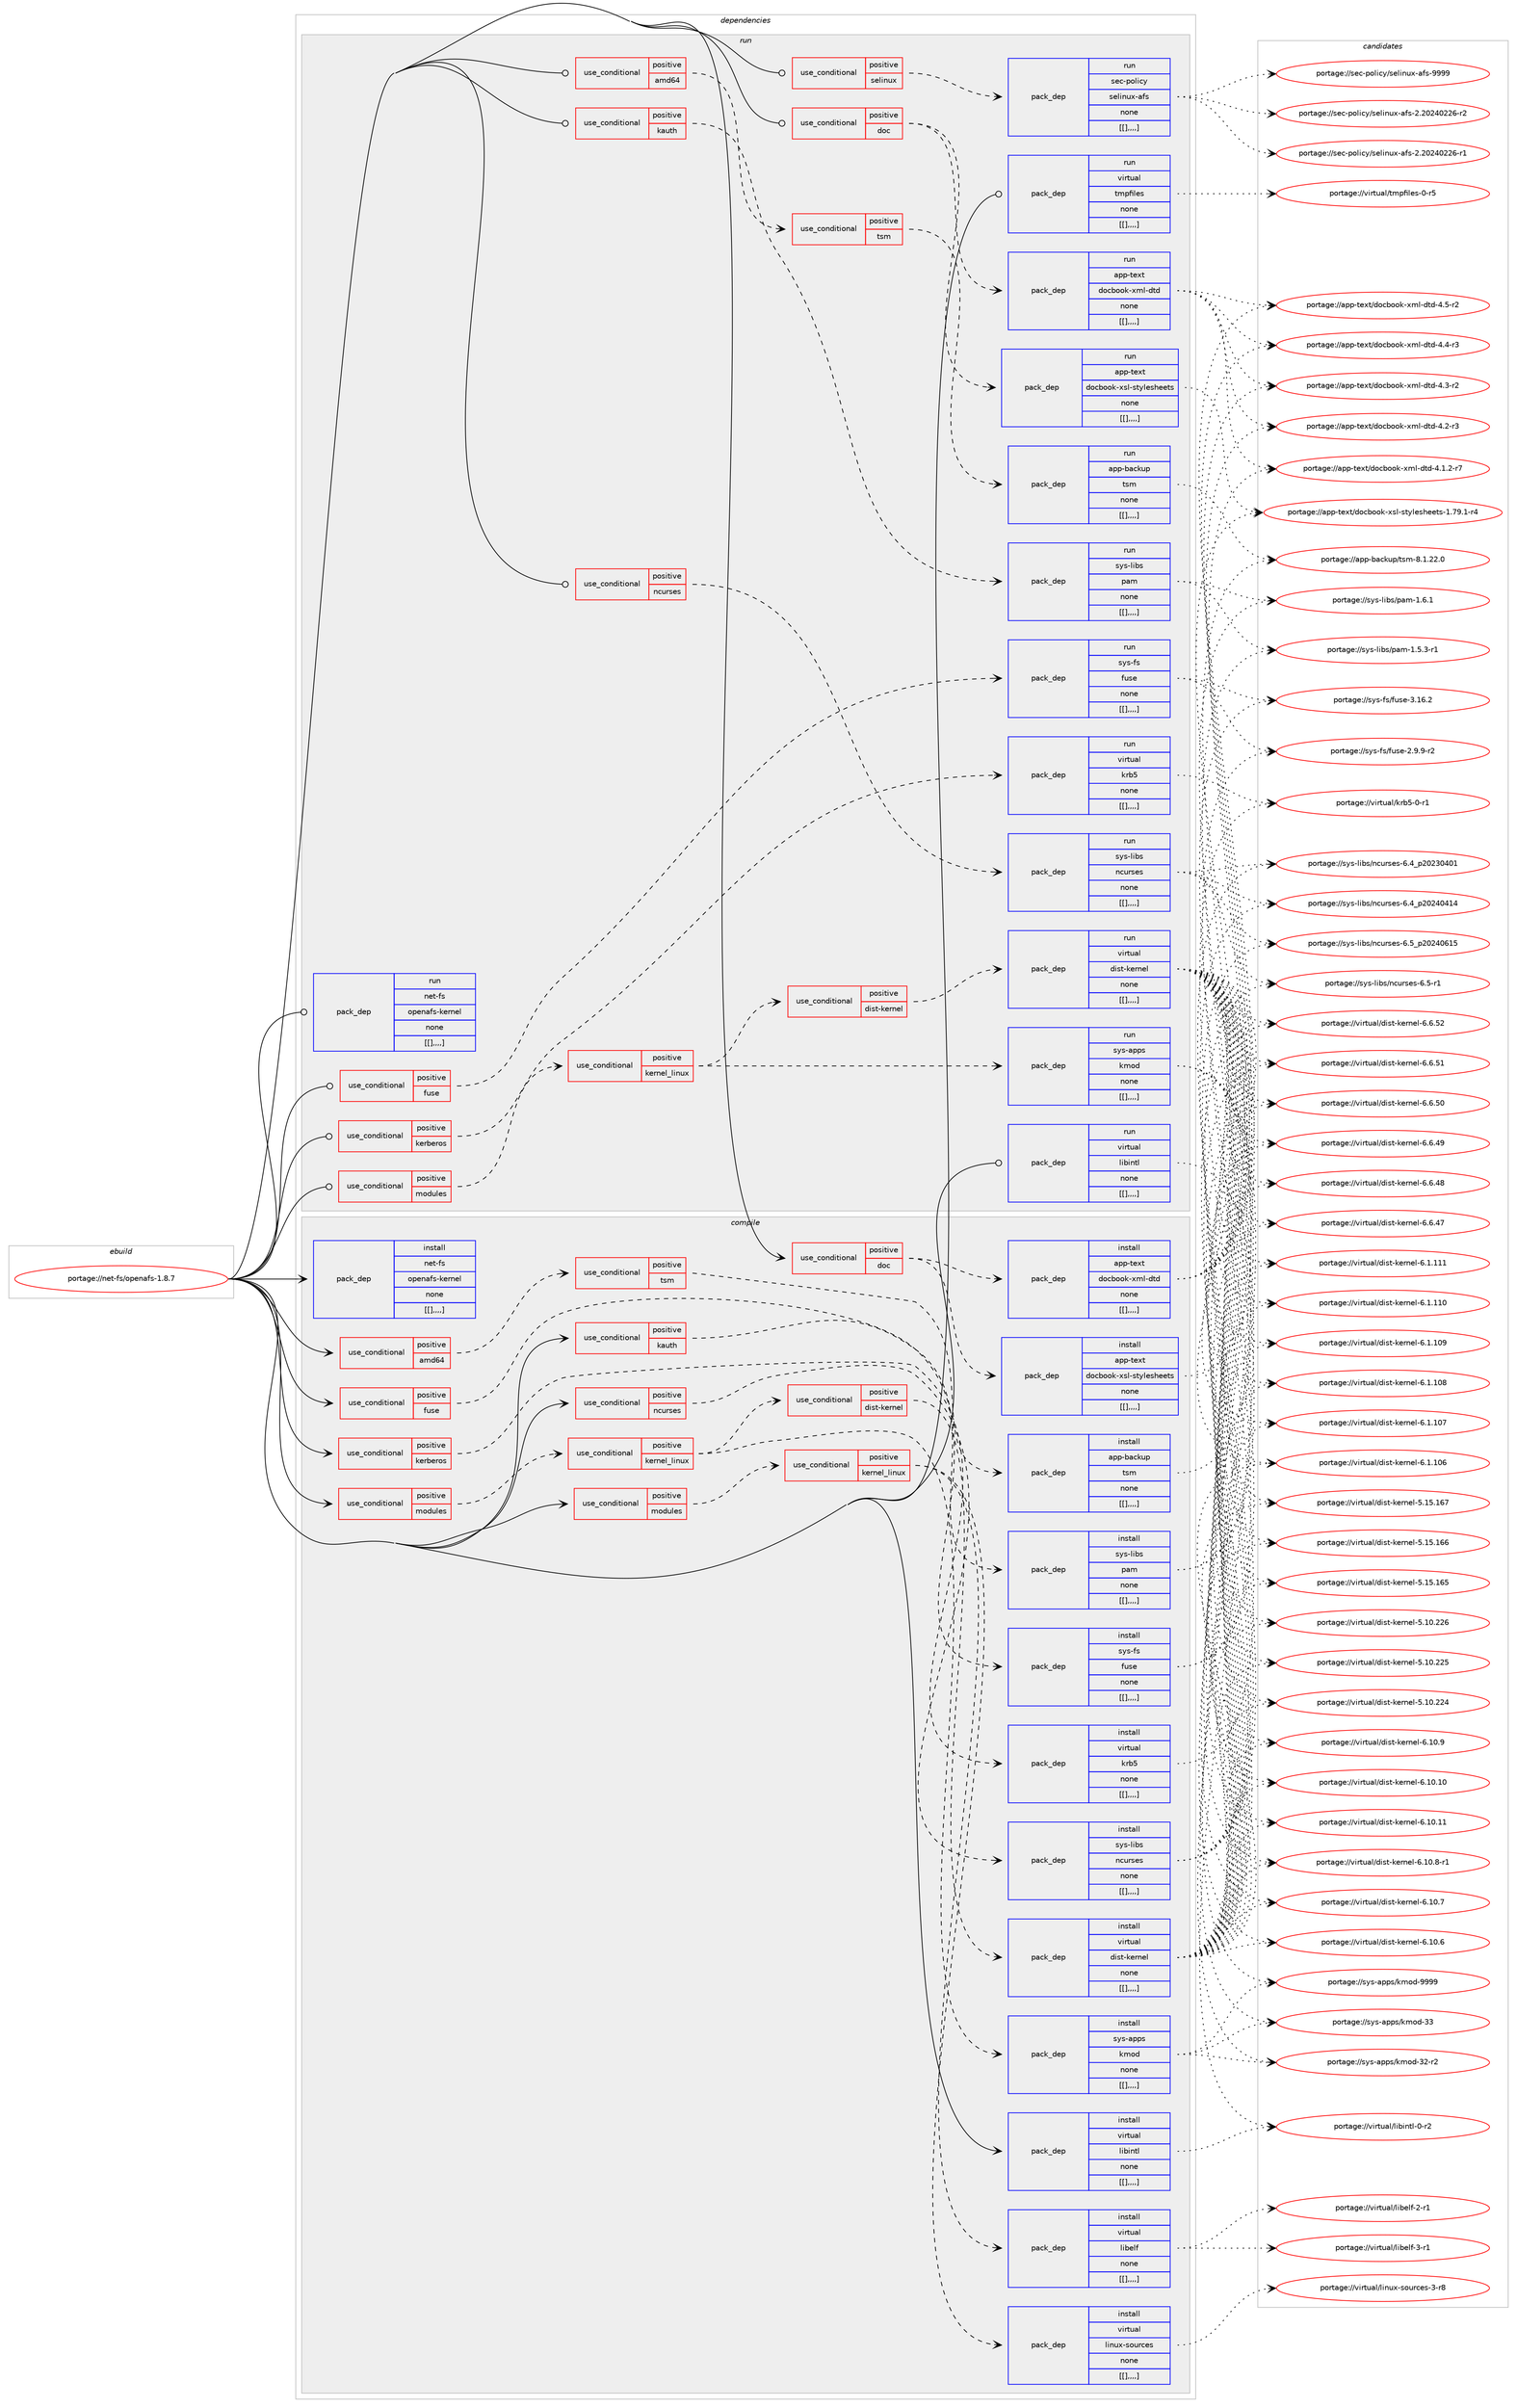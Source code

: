 digraph prolog {

# *************
# Graph options
# *************

newrank=true;
concentrate=true;
compound=true;
graph [rankdir=LR,fontname=Helvetica,fontsize=10,ranksep=1.5];#, ranksep=2.5, nodesep=0.2];
edge  [arrowhead=vee];
node  [fontname=Helvetica,fontsize=10];

# **********
# The ebuild
# **********

subgraph cluster_leftcol {
color=gray;
label=<<i>ebuild</i>>;
id [label="portage://net-fs/openafs-1.8.7", color=red, width=4, href="../net-fs/openafs-1.8.7.svg"];
}

# ****************
# The dependencies
# ****************

subgraph cluster_midcol {
color=gray;
label=<<i>dependencies</i>>;
subgraph cluster_compile {
fillcolor="#eeeeee";
style=filled;
label=<<i>compile</i>>;
subgraph cond94583 {
dependency359504 [label=<<TABLE BORDER="0" CELLBORDER="1" CELLSPACING="0" CELLPADDING="4"><TR><TD ROWSPAN="3" CELLPADDING="10">use_conditional</TD></TR><TR><TD>positive</TD></TR><TR><TD>amd64</TD></TR></TABLE>>, shape=none, color=red];
subgraph cond94584 {
dependency359505 [label=<<TABLE BORDER="0" CELLBORDER="1" CELLSPACING="0" CELLPADDING="4"><TR><TD ROWSPAN="3" CELLPADDING="10">use_conditional</TD></TR><TR><TD>positive</TD></TR><TR><TD>tsm</TD></TR></TABLE>>, shape=none, color=red];
subgraph pack262286 {
dependency359506 [label=<<TABLE BORDER="0" CELLBORDER="1" CELLSPACING="0" CELLPADDING="4" WIDTH="220"><TR><TD ROWSPAN="6" CELLPADDING="30">pack_dep</TD></TR><TR><TD WIDTH="110">install</TD></TR><TR><TD>app-backup</TD></TR><TR><TD>tsm</TD></TR><TR><TD>none</TD></TR><TR><TD>[[],,,,]</TD></TR></TABLE>>, shape=none, color=blue];
}
dependency359505:e -> dependency359506:w [weight=20,style="dashed",arrowhead="vee"];
}
dependency359504:e -> dependency359505:w [weight=20,style="dashed",arrowhead="vee"];
}
id:e -> dependency359504:w [weight=20,style="solid",arrowhead="vee"];
subgraph cond94585 {
dependency359507 [label=<<TABLE BORDER="0" CELLBORDER="1" CELLSPACING="0" CELLPADDING="4"><TR><TD ROWSPAN="3" CELLPADDING="10">use_conditional</TD></TR><TR><TD>positive</TD></TR><TR><TD>doc</TD></TR></TABLE>>, shape=none, color=red];
subgraph pack262287 {
dependency359508 [label=<<TABLE BORDER="0" CELLBORDER="1" CELLSPACING="0" CELLPADDING="4" WIDTH="220"><TR><TD ROWSPAN="6" CELLPADDING="30">pack_dep</TD></TR><TR><TD WIDTH="110">install</TD></TR><TR><TD>app-text</TD></TR><TR><TD>docbook-xsl-stylesheets</TD></TR><TR><TD>none</TD></TR><TR><TD>[[],,,,]</TD></TR></TABLE>>, shape=none, color=blue];
}
dependency359507:e -> dependency359508:w [weight=20,style="dashed",arrowhead="vee"];
subgraph pack262288 {
dependency359509 [label=<<TABLE BORDER="0" CELLBORDER="1" CELLSPACING="0" CELLPADDING="4" WIDTH="220"><TR><TD ROWSPAN="6" CELLPADDING="30">pack_dep</TD></TR><TR><TD WIDTH="110">install</TD></TR><TR><TD>app-text</TD></TR><TR><TD>docbook-xml-dtd</TD></TR><TR><TD>none</TD></TR><TR><TD>[[],,,,]</TD></TR></TABLE>>, shape=none, color=blue];
}
dependency359507:e -> dependency359509:w [weight=20,style="dashed",arrowhead="vee"];
}
id:e -> dependency359507:w [weight=20,style="solid",arrowhead="vee"];
subgraph cond94586 {
dependency359510 [label=<<TABLE BORDER="0" CELLBORDER="1" CELLSPACING="0" CELLPADDING="4"><TR><TD ROWSPAN="3" CELLPADDING="10">use_conditional</TD></TR><TR><TD>positive</TD></TR><TR><TD>fuse</TD></TR></TABLE>>, shape=none, color=red];
subgraph pack262289 {
dependency359511 [label=<<TABLE BORDER="0" CELLBORDER="1" CELLSPACING="0" CELLPADDING="4" WIDTH="220"><TR><TD ROWSPAN="6" CELLPADDING="30">pack_dep</TD></TR><TR><TD WIDTH="110">install</TD></TR><TR><TD>sys-fs</TD></TR><TR><TD>fuse</TD></TR><TR><TD>none</TD></TR><TR><TD>[[],,,,]</TD></TR></TABLE>>, shape=none, color=blue];
}
dependency359510:e -> dependency359511:w [weight=20,style="dashed",arrowhead="vee"];
}
id:e -> dependency359510:w [weight=20,style="solid",arrowhead="vee"];
subgraph cond94587 {
dependency359512 [label=<<TABLE BORDER="0" CELLBORDER="1" CELLSPACING="0" CELLPADDING="4"><TR><TD ROWSPAN="3" CELLPADDING="10">use_conditional</TD></TR><TR><TD>positive</TD></TR><TR><TD>kauth</TD></TR></TABLE>>, shape=none, color=red];
subgraph pack262290 {
dependency359513 [label=<<TABLE BORDER="0" CELLBORDER="1" CELLSPACING="0" CELLPADDING="4" WIDTH="220"><TR><TD ROWSPAN="6" CELLPADDING="30">pack_dep</TD></TR><TR><TD WIDTH="110">install</TD></TR><TR><TD>sys-libs</TD></TR><TR><TD>pam</TD></TR><TR><TD>none</TD></TR><TR><TD>[[],,,,]</TD></TR></TABLE>>, shape=none, color=blue];
}
dependency359512:e -> dependency359513:w [weight=20,style="dashed",arrowhead="vee"];
}
id:e -> dependency359512:w [weight=20,style="solid",arrowhead="vee"];
subgraph cond94588 {
dependency359514 [label=<<TABLE BORDER="0" CELLBORDER="1" CELLSPACING="0" CELLPADDING="4"><TR><TD ROWSPAN="3" CELLPADDING="10">use_conditional</TD></TR><TR><TD>positive</TD></TR><TR><TD>kerberos</TD></TR></TABLE>>, shape=none, color=red];
subgraph pack262291 {
dependency359515 [label=<<TABLE BORDER="0" CELLBORDER="1" CELLSPACING="0" CELLPADDING="4" WIDTH="220"><TR><TD ROWSPAN="6" CELLPADDING="30">pack_dep</TD></TR><TR><TD WIDTH="110">install</TD></TR><TR><TD>virtual</TD></TR><TR><TD>krb5</TD></TR><TR><TD>none</TD></TR><TR><TD>[[],,,,]</TD></TR></TABLE>>, shape=none, color=blue];
}
dependency359514:e -> dependency359515:w [weight=20,style="dashed",arrowhead="vee"];
}
id:e -> dependency359514:w [weight=20,style="solid",arrowhead="vee"];
subgraph cond94589 {
dependency359516 [label=<<TABLE BORDER="0" CELLBORDER="1" CELLSPACING="0" CELLPADDING="4"><TR><TD ROWSPAN="3" CELLPADDING="10">use_conditional</TD></TR><TR><TD>positive</TD></TR><TR><TD>modules</TD></TR></TABLE>>, shape=none, color=red];
subgraph cond94590 {
dependency359517 [label=<<TABLE BORDER="0" CELLBORDER="1" CELLSPACING="0" CELLPADDING="4"><TR><TD ROWSPAN="3" CELLPADDING="10">use_conditional</TD></TR><TR><TD>positive</TD></TR><TR><TD>kernel_linux</TD></TR></TABLE>>, shape=none, color=red];
subgraph pack262292 {
dependency359518 [label=<<TABLE BORDER="0" CELLBORDER="1" CELLSPACING="0" CELLPADDING="4" WIDTH="220"><TR><TD ROWSPAN="6" CELLPADDING="30">pack_dep</TD></TR><TR><TD WIDTH="110">install</TD></TR><TR><TD>sys-apps</TD></TR><TR><TD>kmod</TD></TR><TR><TD>none</TD></TR><TR><TD>[[],,,,]</TD></TR></TABLE>>, shape=none, color=blue];
}
dependency359517:e -> dependency359518:w [weight=20,style="dashed",arrowhead="vee"];
subgraph cond94591 {
dependency359519 [label=<<TABLE BORDER="0" CELLBORDER="1" CELLSPACING="0" CELLPADDING="4"><TR><TD ROWSPAN="3" CELLPADDING="10">use_conditional</TD></TR><TR><TD>positive</TD></TR><TR><TD>dist-kernel</TD></TR></TABLE>>, shape=none, color=red];
subgraph pack262293 {
dependency359520 [label=<<TABLE BORDER="0" CELLBORDER="1" CELLSPACING="0" CELLPADDING="4" WIDTH="220"><TR><TD ROWSPAN="6" CELLPADDING="30">pack_dep</TD></TR><TR><TD WIDTH="110">install</TD></TR><TR><TD>virtual</TD></TR><TR><TD>dist-kernel</TD></TR><TR><TD>none</TD></TR><TR><TD>[[],,,,]</TD></TR></TABLE>>, shape=none, color=blue];
}
dependency359519:e -> dependency359520:w [weight=20,style="dashed",arrowhead="vee"];
}
dependency359517:e -> dependency359519:w [weight=20,style="dashed",arrowhead="vee"];
}
dependency359516:e -> dependency359517:w [weight=20,style="dashed",arrowhead="vee"];
}
id:e -> dependency359516:w [weight=20,style="solid",arrowhead="vee"];
subgraph cond94592 {
dependency359521 [label=<<TABLE BORDER="0" CELLBORDER="1" CELLSPACING="0" CELLPADDING="4"><TR><TD ROWSPAN="3" CELLPADDING="10">use_conditional</TD></TR><TR><TD>positive</TD></TR><TR><TD>modules</TD></TR></TABLE>>, shape=none, color=red];
subgraph cond94593 {
dependency359522 [label=<<TABLE BORDER="0" CELLBORDER="1" CELLSPACING="0" CELLPADDING="4"><TR><TD ROWSPAN="3" CELLPADDING="10">use_conditional</TD></TR><TR><TD>positive</TD></TR><TR><TD>kernel_linux</TD></TR></TABLE>>, shape=none, color=red];
subgraph pack262294 {
dependency359523 [label=<<TABLE BORDER="0" CELLBORDER="1" CELLSPACING="0" CELLPADDING="4" WIDTH="220"><TR><TD ROWSPAN="6" CELLPADDING="30">pack_dep</TD></TR><TR><TD WIDTH="110">install</TD></TR><TR><TD>virtual</TD></TR><TR><TD>linux-sources</TD></TR><TR><TD>none</TD></TR><TR><TD>[[],,,,]</TD></TR></TABLE>>, shape=none, color=blue];
}
dependency359522:e -> dependency359523:w [weight=20,style="dashed",arrowhead="vee"];
subgraph pack262295 {
dependency359524 [label=<<TABLE BORDER="0" CELLBORDER="1" CELLSPACING="0" CELLPADDING="4" WIDTH="220"><TR><TD ROWSPAN="6" CELLPADDING="30">pack_dep</TD></TR><TR><TD WIDTH="110">install</TD></TR><TR><TD>virtual</TD></TR><TR><TD>libelf</TD></TR><TR><TD>none</TD></TR><TR><TD>[[],,,,]</TD></TR></TABLE>>, shape=none, color=blue];
}
dependency359522:e -> dependency359524:w [weight=20,style="dashed",arrowhead="vee"];
}
dependency359521:e -> dependency359522:w [weight=20,style="dashed",arrowhead="vee"];
}
id:e -> dependency359521:w [weight=20,style="solid",arrowhead="vee"];
subgraph cond94594 {
dependency359525 [label=<<TABLE BORDER="0" CELLBORDER="1" CELLSPACING="0" CELLPADDING="4"><TR><TD ROWSPAN="3" CELLPADDING="10">use_conditional</TD></TR><TR><TD>positive</TD></TR><TR><TD>ncurses</TD></TR></TABLE>>, shape=none, color=red];
subgraph pack262296 {
dependency359526 [label=<<TABLE BORDER="0" CELLBORDER="1" CELLSPACING="0" CELLPADDING="4" WIDTH="220"><TR><TD ROWSPAN="6" CELLPADDING="30">pack_dep</TD></TR><TR><TD WIDTH="110">install</TD></TR><TR><TD>sys-libs</TD></TR><TR><TD>ncurses</TD></TR><TR><TD>none</TD></TR><TR><TD>[[],,,,]</TD></TR></TABLE>>, shape=none, color=blue];
}
dependency359525:e -> dependency359526:w [weight=20,style="dashed",arrowhead="vee"];
}
id:e -> dependency359525:w [weight=20,style="solid",arrowhead="vee"];
subgraph pack262297 {
dependency359527 [label=<<TABLE BORDER="0" CELLBORDER="1" CELLSPACING="0" CELLPADDING="4" WIDTH="220"><TR><TD ROWSPAN="6" CELLPADDING="30">pack_dep</TD></TR><TR><TD WIDTH="110">install</TD></TR><TR><TD>virtual</TD></TR><TR><TD>libintl</TD></TR><TR><TD>none</TD></TR><TR><TD>[[],,,,]</TD></TR></TABLE>>, shape=none, color=blue];
}
id:e -> dependency359527:w [weight=20,style="solid",arrowhead="vee"];
subgraph pack262298 {
dependency359528 [label=<<TABLE BORDER="0" CELLBORDER="1" CELLSPACING="0" CELLPADDING="4" WIDTH="220"><TR><TD ROWSPAN="6" CELLPADDING="30">pack_dep</TD></TR><TR><TD WIDTH="110">install</TD></TR><TR><TD>net-fs</TD></TR><TR><TD>openafs-kernel</TD></TR><TR><TD>none</TD></TR><TR><TD>[[],,,,]</TD></TR></TABLE>>, shape=none, color=blue];
}
id:e -> dependency359528:w [weight=20,style="solid",arrowhead="vee"];
}
subgraph cluster_compileandrun {
fillcolor="#eeeeee";
style=filled;
label=<<i>compile and run</i>>;
}
subgraph cluster_run {
fillcolor="#eeeeee";
style=filled;
label=<<i>run</i>>;
subgraph cond94595 {
dependency359529 [label=<<TABLE BORDER="0" CELLBORDER="1" CELLSPACING="0" CELLPADDING="4"><TR><TD ROWSPAN="3" CELLPADDING="10">use_conditional</TD></TR><TR><TD>positive</TD></TR><TR><TD>amd64</TD></TR></TABLE>>, shape=none, color=red];
subgraph cond94596 {
dependency359530 [label=<<TABLE BORDER="0" CELLBORDER="1" CELLSPACING="0" CELLPADDING="4"><TR><TD ROWSPAN="3" CELLPADDING="10">use_conditional</TD></TR><TR><TD>positive</TD></TR><TR><TD>tsm</TD></TR></TABLE>>, shape=none, color=red];
subgraph pack262299 {
dependency359531 [label=<<TABLE BORDER="0" CELLBORDER="1" CELLSPACING="0" CELLPADDING="4" WIDTH="220"><TR><TD ROWSPAN="6" CELLPADDING="30">pack_dep</TD></TR><TR><TD WIDTH="110">run</TD></TR><TR><TD>app-backup</TD></TR><TR><TD>tsm</TD></TR><TR><TD>none</TD></TR><TR><TD>[[],,,,]</TD></TR></TABLE>>, shape=none, color=blue];
}
dependency359530:e -> dependency359531:w [weight=20,style="dashed",arrowhead="vee"];
}
dependency359529:e -> dependency359530:w [weight=20,style="dashed",arrowhead="vee"];
}
id:e -> dependency359529:w [weight=20,style="solid",arrowhead="odot"];
subgraph cond94597 {
dependency359532 [label=<<TABLE BORDER="0" CELLBORDER="1" CELLSPACING="0" CELLPADDING="4"><TR><TD ROWSPAN="3" CELLPADDING="10">use_conditional</TD></TR><TR><TD>positive</TD></TR><TR><TD>doc</TD></TR></TABLE>>, shape=none, color=red];
subgraph pack262300 {
dependency359533 [label=<<TABLE BORDER="0" CELLBORDER="1" CELLSPACING="0" CELLPADDING="4" WIDTH="220"><TR><TD ROWSPAN="6" CELLPADDING="30">pack_dep</TD></TR><TR><TD WIDTH="110">run</TD></TR><TR><TD>app-text</TD></TR><TR><TD>docbook-xsl-stylesheets</TD></TR><TR><TD>none</TD></TR><TR><TD>[[],,,,]</TD></TR></TABLE>>, shape=none, color=blue];
}
dependency359532:e -> dependency359533:w [weight=20,style="dashed",arrowhead="vee"];
subgraph pack262301 {
dependency359534 [label=<<TABLE BORDER="0" CELLBORDER="1" CELLSPACING="0" CELLPADDING="4" WIDTH="220"><TR><TD ROWSPAN="6" CELLPADDING="30">pack_dep</TD></TR><TR><TD WIDTH="110">run</TD></TR><TR><TD>app-text</TD></TR><TR><TD>docbook-xml-dtd</TD></TR><TR><TD>none</TD></TR><TR><TD>[[],,,,]</TD></TR></TABLE>>, shape=none, color=blue];
}
dependency359532:e -> dependency359534:w [weight=20,style="dashed",arrowhead="vee"];
}
id:e -> dependency359532:w [weight=20,style="solid",arrowhead="odot"];
subgraph cond94598 {
dependency359535 [label=<<TABLE BORDER="0" CELLBORDER="1" CELLSPACING="0" CELLPADDING="4"><TR><TD ROWSPAN="3" CELLPADDING="10">use_conditional</TD></TR><TR><TD>positive</TD></TR><TR><TD>fuse</TD></TR></TABLE>>, shape=none, color=red];
subgraph pack262302 {
dependency359536 [label=<<TABLE BORDER="0" CELLBORDER="1" CELLSPACING="0" CELLPADDING="4" WIDTH="220"><TR><TD ROWSPAN="6" CELLPADDING="30">pack_dep</TD></TR><TR><TD WIDTH="110">run</TD></TR><TR><TD>sys-fs</TD></TR><TR><TD>fuse</TD></TR><TR><TD>none</TD></TR><TR><TD>[[],,,,]</TD></TR></TABLE>>, shape=none, color=blue];
}
dependency359535:e -> dependency359536:w [weight=20,style="dashed",arrowhead="vee"];
}
id:e -> dependency359535:w [weight=20,style="solid",arrowhead="odot"];
subgraph cond94599 {
dependency359537 [label=<<TABLE BORDER="0" CELLBORDER="1" CELLSPACING="0" CELLPADDING="4"><TR><TD ROWSPAN="3" CELLPADDING="10">use_conditional</TD></TR><TR><TD>positive</TD></TR><TR><TD>kauth</TD></TR></TABLE>>, shape=none, color=red];
subgraph pack262303 {
dependency359538 [label=<<TABLE BORDER="0" CELLBORDER="1" CELLSPACING="0" CELLPADDING="4" WIDTH="220"><TR><TD ROWSPAN="6" CELLPADDING="30">pack_dep</TD></TR><TR><TD WIDTH="110">run</TD></TR><TR><TD>sys-libs</TD></TR><TR><TD>pam</TD></TR><TR><TD>none</TD></TR><TR><TD>[[],,,,]</TD></TR></TABLE>>, shape=none, color=blue];
}
dependency359537:e -> dependency359538:w [weight=20,style="dashed",arrowhead="vee"];
}
id:e -> dependency359537:w [weight=20,style="solid",arrowhead="odot"];
subgraph cond94600 {
dependency359539 [label=<<TABLE BORDER="0" CELLBORDER="1" CELLSPACING="0" CELLPADDING="4"><TR><TD ROWSPAN="3" CELLPADDING="10">use_conditional</TD></TR><TR><TD>positive</TD></TR><TR><TD>kerberos</TD></TR></TABLE>>, shape=none, color=red];
subgraph pack262304 {
dependency359540 [label=<<TABLE BORDER="0" CELLBORDER="1" CELLSPACING="0" CELLPADDING="4" WIDTH="220"><TR><TD ROWSPAN="6" CELLPADDING="30">pack_dep</TD></TR><TR><TD WIDTH="110">run</TD></TR><TR><TD>virtual</TD></TR><TR><TD>krb5</TD></TR><TR><TD>none</TD></TR><TR><TD>[[],,,,]</TD></TR></TABLE>>, shape=none, color=blue];
}
dependency359539:e -> dependency359540:w [weight=20,style="dashed",arrowhead="vee"];
}
id:e -> dependency359539:w [weight=20,style="solid",arrowhead="odot"];
subgraph cond94601 {
dependency359541 [label=<<TABLE BORDER="0" CELLBORDER="1" CELLSPACING="0" CELLPADDING="4"><TR><TD ROWSPAN="3" CELLPADDING="10">use_conditional</TD></TR><TR><TD>positive</TD></TR><TR><TD>modules</TD></TR></TABLE>>, shape=none, color=red];
subgraph cond94602 {
dependency359542 [label=<<TABLE BORDER="0" CELLBORDER="1" CELLSPACING="0" CELLPADDING="4"><TR><TD ROWSPAN="3" CELLPADDING="10">use_conditional</TD></TR><TR><TD>positive</TD></TR><TR><TD>kernel_linux</TD></TR></TABLE>>, shape=none, color=red];
subgraph pack262305 {
dependency359543 [label=<<TABLE BORDER="0" CELLBORDER="1" CELLSPACING="0" CELLPADDING="4" WIDTH="220"><TR><TD ROWSPAN="6" CELLPADDING="30">pack_dep</TD></TR><TR><TD WIDTH="110">run</TD></TR><TR><TD>sys-apps</TD></TR><TR><TD>kmod</TD></TR><TR><TD>none</TD></TR><TR><TD>[[],,,,]</TD></TR></TABLE>>, shape=none, color=blue];
}
dependency359542:e -> dependency359543:w [weight=20,style="dashed",arrowhead="vee"];
subgraph cond94603 {
dependency359544 [label=<<TABLE BORDER="0" CELLBORDER="1" CELLSPACING="0" CELLPADDING="4"><TR><TD ROWSPAN="3" CELLPADDING="10">use_conditional</TD></TR><TR><TD>positive</TD></TR><TR><TD>dist-kernel</TD></TR></TABLE>>, shape=none, color=red];
subgraph pack262306 {
dependency359545 [label=<<TABLE BORDER="0" CELLBORDER="1" CELLSPACING="0" CELLPADDING="4" WIDTH="220"><TR><TD ROWSPAN="6" CELLPADDING="30">pack_dep</TD></TR><TR><TD WIDTH="110">run</TD></TR><TR><TD>virtual</TD></TR><TR><TD>dist-kernel</TD></TR><TR><TD>none</TD></TR><TR><TD>[[],,,,]</TD></TR></TABLE>>, shape=none, color=blue];
}
dependency359544:e -> dependency359545:w [weight=20,style="dashed",arrowhead="vee"];
}
dependency359542:e -> dependency359544:w [weight=20,style="dashed",arrowhead="vee"];
}
dependency359541:e -> dependency359542:w [weight=20,style="dashed",arrowhead="vee"];
}
id:e -> dependency359541:w [weight=20,style="solid",arrowhead="odot"];
subgraph cond94604 {
dependency359546 [label=<<TABLE BORDER="0" CELLBORDER="1" CELLSPACING="0" CELLPADDING="4"><TR><TD ROWSPAN="3" CELLPADDING="10">use_conditional</TD></TR><TR><TD>positive</TD></TR><TR><TD>ncurses</TD></TR></TABLE>>, shape=none, color=red];
subgraph pack262307 {
dependency359547 [label=<<TABLE BORDER="0" CELLBORDER="1" CELLSPACING="0" CELLPADDING="4" WIDTH="220"><TR><TD ROWSPAN="6" CELLPADDING="30">pack_dep</TD></TR><TR><TD WIDTH="110">run</TD></TR><TR><TD>sys-libs</TD></TR><TR><TD>ncurses</TD></TR><TR><TD>none</TD></TR><TR><TD>[[],,,,]</TD></TR></TABLE>>, shape=none, color=blue];
}
dependency359546:e -> dependency359547:w [weight=20,style="dashed",arrowhead="vee"];
}
id:e -> dependency359546:w [weight=20,style="solid",arrowhead="odot"];
subgraph cond94605 {
dependency359548 [label=<<TABLE BORDER="0" CELLBORDER="1" CELLSPACING="0" CELLPADDING="4"><TR><TD ROWSPAN="3" CELLPADDING="10">use_conditional</TD></TR><TR><TD>positive</TD></TR><TR><TD>selinux</TD></TR></TABLE>>, shape=none, color=red];
subgraph pack262308 {
dependency359549 [label=<<TABLE BORDER="0" CELLBORDER="1" CELLSPACING="0" CELLPADDING="4" WIDTH="220"><TR><TD ROWSPAN="6" CELLPADDING="30">pack_dep</TD></TR><TR><TD WIDTH="110">run</TD></TR><TR><TD>sec-policy</TD></TR><TR><TD>selinux-afs</TD></TR><TR><TD>none</TD></TR><TR><TD>[[],,,,]</TD></TR></TABLE>>, shape=none, color=blue];
}
dependency359548:e -> dependency359549:w [weight=20,style="dashed",arrowhead="vee"];
}
id:e -> dependency359548:w [weight=20,style="solid",arrowhead="odot"];
subgraph pack262309 {
dependency359550 [label=<<TABLE BORDER="0" CELLBORDER="1" CELLSPACING="0" CELLPADDING="4" WIDTH="220"><TR><TD ROWSPAN="6" CELLPADDING="30">pack_dep</TD></TR><TR><TD WIDTH="110">run</TD></TR><TR><TD>virtual</TD></TR><TR><TD>libintl</TD></TR><TR><TD>none</TD></TR><TR><TD>[[],,,,]</TD></TR></TABLE>>, shape=none, color=blue];
}
id:e -> dependency359550:w [weight=20,style="solid",arrowhead="odot"];
subgraph pack262310 {
dependency359551 [label=<<TABLE BORDER="0" CELLBORDER="1" CELLSPACING="0" CELLPADDING="4" WIDTH="220"><TR><TD ROWSPAN="6" CELLPADDING="30">pack_dep</TD></TR><TR><TD WIDTH="110">run</TD></TR><TR><TD>virtual</TD></TR><TR><TD>tmpfiles</TD></TR><TR><TD>none</TD></TR><TR><TD>[[],,,,]</TD></TR></TABLE>>, shape=none, color=blue];
}
id:e -> dependency359551:w [weight=20,style="solid",arrowhead="odot"];
subgraph pack262311 {
dependency359552 [label=<<TABLE BORDER="0" CELLBORDER="1" CELLSPACING="0" CELLPADDING="4" WIDTH="220"><TR><TD ROWSPAN="6" CELLPADDING="30">pack_dep</TD></TR><TR><TD WIDTH="110">run</TD></TR><TR><TD>net-fs</TD></TR><TR><TD>openafs-kernel</TD></TR><TR><TD>none</TD></TR><TR><TD>[[],,,,]</TD></TR></TABLE>>, shape=none, color=blue];
}
id:e -> dependency359552:w [weight=20,style="solid",arrowhead="odot"];
}
}

# **************
# The candidates
# **************

subgraph cluster_choices {
rank=same;
color=gray;
label=<<i>candidates</i>>;

subgraph choice262286 {
color=black;
nodesep=1;
choice971121124598979910711711247116115109455646494650504648 [label="portage://app-backup/tsm-8.1.22.0", color=red, width=4,href="../app-backup/tsm-8.1.22.0.svg"];
dependency359506:e -> choice971121124598979910711711247116115109455646494650504648:w [style=dotted,weight="100"];
}
subgraph choice262287 {
color=black;
nodesep=1;
choice97112112451161011201164710011199981111111074512011510845115116121108101115104101101116115454946555746494511452 [label="portage://app-text/docbook-xsl-stylesheets-1.79.1-r4", color=red, width=4,href="../app-text/docbook-xsl-stylesheets-1.79.1-r4.svg"];
dependency359508:e -> choice97112112451161011201164710011199981111111074512011510845115116121108101115104101101116115454946555746494511452:w [style=dotted,weight="100"];
}
subgraph choice262288 {
color=black;
nodesep=1;
choice97112112451161011201164710011199981111111074512010910845100116100455246534511450 [label="portage://app-text/docbook-xml-dtd-4.5-r2", color=red, width=4,href="../app-text/docbook-xml-dtd-4.5-r2.svg"];
choice97112112451161011201164710011199981111111074512010910845100116100455246524511451 [label="portage://app-text/docbook-xml-dtd-4.4-r3", color=red, width=4,href="../app-text/docbook-xml-dtd-4.4-r3.svg"];
choice97112112451161011201164710011199981111111074512010910845100116100455246514511450 [label="portage://app-text/docbook-xml-dtd-4.3-r2", color=red, width=4,href="../app-text/docbook-xml-dtd-4.3-r2.svg"];
choice97112112451161011201164710011199981111111074512010910845100116100455246504511451 [label="portage://app-text/docbook-xml-dtd-4.2-r3", color=red, width=4,href="../app-text/docbook-xml-dtd-4.2-r3.svg"];
choice971121124511610112011647100111999811111110745120109108451001161004552464946504511455 [label="portage://app-text/docbook-xml-dtd-4.1.2-r7", color=red, width=4,href="../app-text/docbook-xml-dtd-4.1.2-r7.svg"];
dependency359509:e -> choice97112112451161011201164710011199981111111074512010910845100116100455246534511450:w [style=dotted,weight="100"];
dependency359509:e -> choice97112112451161011201164710011199981111111074512010910845100116100455246524511451:w [style=dotted,weight="100"];
dependency359509:e -> choice97112112451161011201164710011199981111111074512010910845100116100455246514511450:w [style=dotted,weight="100"];
dependency359509:e -> choice97112112451161011201164710011199981111111074512010910845100116100455246504511451:w [style=dotted,weight="100"];
dependency359509:e -> choice971121124511610112011647100111999811111110745120109108451001161004552464946504511455:w [style=dotted,weight="100"];
}
subgraph choice262289 {
color=black;
nodesep=1;
choice115121115451021154710211711510145514649544650 [label="portage://sys-fs/fuse-3.16.2", color=red, width=4,href="../sys-fs/fuse-3.16.2.svg"];
choice11512111545102115471021171151014550465746574511450 [label="portage://sys-fs/fuse-2.9.9-r2", color=red, width=4,href="../sys-fs/fuse-2.9.9-r2.svg"];
dependency359511:e -> choice115121115451021154710211711510145514649544650:w [style=dotted,weight="100"];
dependency359511:e -> choice11512111545102115471021171151014550465746574511450:w [style=dotted,weight="100"];
}
subgraph choice262290 {
color=black;
nodesep=1;
choice11512111545108105981154711297109454946544649 [label="portage://sys-libs/pam-1.6.1", color=red, width=4,href="../sys-libs/pam-1.6.1.svg"];
choice115121115451081059811547112971094549465346514511449 [label="portage://sys-libs/pam-1.5.3-r1", color=red, width=4,href="../sys-libs/pam-1.5.3-r1.svg"];
dependency359513:e -> choice11512111545108105981154711297109454946544649:w [style=dotted,weight="100"];
dependency359513:e -> choice115121115451081059811547112971094549465346514511449:w [style=dotted,weight="100"];
}
subgraph choice262291 {
color=black;
nodesep=1;
choice1181051141161179710847107114985345484511449 [label="portage://virtual/krb5-0-r1", color=red, width=4,href="../virtual/krb5-0-r1.svg"];
dependency359515:e -> choice1181051141161179710847107114985345484511449:w [style=dotted,weight="100"];
}
subgraph choice262292 {
color=black;
nodesep=1;
choice1151211154597112112115471071091111004557575757 [label="portage://sys-apps/kmod-9999", color=red, width=4,href="../sys-apps/kmod-9999.svg"];
choice115121115459711211211547107109111100455151 [label="portage://sys-apps/kmod-33", color=red, width=4,href="../sys-apps/kmod-33.svg"];
choice1151211154597112112115471071091111004551504511450 [label="portage://sys-apps/kmod-32-r2", color=red, width=4,href="../sys-apps/kmod-32-r2.svg"];
dependency359518:e -> choice1151211154597112112115471071091111004557575757:w [style=dotted,weight="100"];
dependency359518:e -> choice115121115459711211211547107109111100455151:w [style=dotted,weight="100"];
dependency359518:e -> choice1151211154597112112115471071091111004551504511450:w [style=dotted,weight="100"];
}
subgraph choice262293 {
color=black;
nodesep=1;
choice1181051141161179710847100105115116451071011141101011084554464948464949 [label="portage://virtual/dist-kernel-6.10.11", color=red, width=4,href="../virtual/dist-kernel-6.10.11.svg"];
choice1181051141161179710847100105115116451071011141101011084554464948464948 [label="portage://virtual/dist-kernel-6.10.10", color=red, width=4,href="../virtual/dist-kernel-6.10.10.svg"];
choice11810511411611797108471001051151164510710111411010110845544649484657 [label="portage://virtual/dist-kernel-6.10.9", color=red, width=4,href="../virtual/dist-kernel-6.10.9.svg"];
choice118105114116117971084710010511511645107101114110101108455446494846564511449 [label="portage://virtual/dist-kernel-6.10.8-r1", color=red, width=4,href="../virtual/dist-kernel-6.10.8-r1.svg"];
choice11810511411611797108471001051151164510710111411010110845544649484655 [label="portage://virtual/dist-kernel-6.10.7", color=red, width=4,href="../virtual/dist-kernel-6.10.7.svg"];
choice11810511411611797108471001051151164510710111411010110845544649484654 [label="portage://virtual/dist-kernel-6.10.6", color=red, width=4,href="../virtual/dist-kernel-6.10.6.svg"];
choice11810511411611797108471001051151164510710111411010110845544654465350 [label="portage://virtual/dist-kernel-6.6.52", color=red, width=4,href="../virtual/dist-kernel-6.6.52.svg"];
choice11810511411611797108471001051151164510710111411010110845544654465349 [label="portage://virtual/dist-kernel-6.6.51", color=red, width=4,href="../virtual/dist-kernel-6.6.51.svg"];
choice11810511411611797108471001051151164510710111411010110845544654465348 [label="portage://virtual/dist-kernel-6.6.50", color=red, width=4,href="../virtual/dist-kernel-6.6.50.svg"];
choice11810511411611797108471001051151164510710111411010110845544654465257 [label="portage://virtual/dist-kernel-6.6.49", color=red, width=4,href="../virtual/dist-kernel-6.6.49.svg"];
choice11810511411611797108471001051151164510710111411010110845544654465256 [label="portage://virtual/dist-kernel-6.6.48", color=red, width=4,href="../virtual/dist-kernel-6.6.48.svg"];
choice11810511411611797108471001051151164510710111411010110845544654465255 [label="portage://virtual/dist-kernel-6.6.47", color=red, width=4,href="../virtual/dist-kernel-6.6.47.svg"];
choice1181051141161179710847100105115116451071011141101011084554464946494949 [label="portage://virtual/dist-kernel-6.1.111", color=red, width=4,href="../virtual/dist-kernel-6.1.111.svg"];
choice1181051141161179710847100105115116451071011141101011084554464946494948 [label="portage://virtual/dist-kernel-6.1.110", color=red, width=4,href="../virtual/dist-kernel-6.1.110.svg"];
choice1181051141161179710847100105115116451071011141101011084554464946494857 [label="portage://virtual/dist-kernel-6.1.109", color=red, width=4,href="../virtual/dist-kernel-6.1.109.svg"];
choice1181051141161179710847100105115116451071011141101011084554464946494856 [label="portage://virtual/dist-kernel-6.1.108", color=red, width=4,href="../virtual/dist-kernel-6.1.108.svg"];
choice1181051141161179710847100105115116451071011141101011084554464946494855 [label="portage://virtual/dist-kernel-6.1.107", color=red, width=4,href="../virtual/dist-kernel-6.1.107.svg"];
choice1181051141161179710847100105115116451071011141101011084554464946494854 [label="portage://virtual/dist-kernel-6.1.106", color=red, width=4,href="../virtual/dist-kernel-6.1.106.svg"];
choice118105114116117971084710010511511645107101114110101108455346495346495455 [label="portage://virtual/dist-kernel-5.15.167", color=red, width=4,href="../virtual/dist-kernel-5.15.167.svg"];
choice118105114116117971084710010511511645107101114110101108455346495346495454 [label="portage://virtual/dist-kernel-5.15.166", color=red, width=4,href="../virtual/dist-kernel-5.15.166.svg"];
choice118105114116117971084710010511511645107101114110101108455346495346495453 [label="portage://virtual/dist-kernel-5.15.165", color=red, width=4,href="../virtual/dist-kernel-5.15.165.svg"];
choice118105114116117971084710010511511645107101114110101108455346494846505054 [label="portage://virtual/dist-kernel-5.10.226", color=red, width=4,href="../virtual/dist-kernel-5.10.226.svg"];
choice118105114116117971084710010511511645107101114110101108455346494846505053 [label="portage://virtual/dist-kernel-5.10.225", color=red, width=4,href="../virtual/dist-kernel-5.10.225.svg"];
choice118105114116117971084710010511511645107101114110101108455346494846505052 [label="portage://virtual/dist-kernel-5.10.224", color=red, width=4,href="../virtual/dist-kernel-5.10.224.svg"];
dependency359520:e -> choice1181051141161179710847100105115116451071011141101011084554464948464949:w [style=dotted,weight="100"];
dependency359520:e -> choice1181051141161179710847100105115116451071011141101011084554464948464948:w [style=dotted,weight="100"];
dependency359520:e -> choice11810511411611797108471001051151164510710111411010110845544649484657:w [style=dotted,weight="100"];
dependency359520:e -> choice118105114116117971084710010511511645107101114110101108455446494846564511449:w [style=dotted,weight="100"];
dependency359520:e -> choice11810511411611797108471001051151164510710111411010110845544649484655:w [style=dotted,weight="100"];
dependency359520:e -> choice11810511411611797108471001051151164510710111411010110845544649484654:w [style=dotted,weight="100"];
dependency359520:e -> choice11810511411611797108471001051151164510710111411010110845544654465350:w [style=dotted,weight="100"];
dependency359520:e -> choice11810511411611797108471001051151164510710111411010110845544654465349:w [style=dotted,weight="100"];
dependency359520:e -> choice11810511411611797108471001051151164510710111411010110845544654465348:w [style=dotted,weight="100"];
dependency359520:e -> choice11810511411611797108471001051151164510710111411010110845544654465257:w [style=dotted,weight="100"];
dependency359520:e -> choice11810511411611797108471001051151164510710111411010110845544654465256:w [style=dotted,weight="100"];
dependency359520:e -> choice11810511411611797108471001051151164510710111411010110845544654465255:w [style=dotted,weight="100"];
dependency359520:e -> choice1181051141161179710847100105115116451071011141101011084554464946494949:w [style=dotted,weight="100"];
dependency359520:e -> choice1181051141161179710847100105115116451071011141101011084554464946494948:w [style=dotted,weight="100"];
dependency359520:e -> choice1181051141161179710847100105115116451071011141101011084554464946494857:w [style=dotted,weight="100"];
dependency359520:e -> choice1181051141161179710847100105115116451071011141101011084554464946494856:w [style=dotted,weight="100"];
dependency359520:e -> choice1181051141161179710847100105115116451071011141101011084554464946494855:w [style=dotted,weight="100"];
dependency359520:e -> choice1181051141161179710847100105115116451071011141101011084554464946494854:w [style=dotted,weight="100"];
dependency359520:e -> choice118105114116117971084710010511511645107101114110101108455346495346495455:w [style=dotted,weight="100"];
dependency359520:e -> choice118105114116117971084710010511511645107101114110101108455346495346495454:w [style=dotted,weight="100"];
dependency359520:e -> choice118105114116117971084710010511511645107101114110101108455346495346495453:w [style=dotted,weight="100"];
dependency359520:e -> choice118105114116117971084710010511511645107101114110101108455346494846505054:w [style=dotted,weight="100"];
dependency359520:e -> choice118105114116117971084710010511511645107101114110101108455346494846505053:w [style=dotted,weight="100"];
dependency359520:e -> choice118105114116117971084710010511511645107101114110101108455346494846505052:w [style=dotted,weight="100"];
}
subgraph choice262294 {
color=black;
nodesep=1;
choice1181051141161179710847108105110117120451151111171149910111545514511456 [label="portage://virtual/linux-sources-3-r8", color=red, width=4,href="../virtual/linux-sources-3-r8.svg"];
dependency359523:e -> choice1181051141161179710847108105110117120451151111171149910111545514511456:w [style=dotted,weight="100"];
}
subgraph choice262295 {
color=black;
nodesep=1;
choice11810511411611797108471081059810110810245514511449 [label="portage://virtual/libelf-3-r1", color=red, width=4,href="../virtual/libelf-3-r1.svg"];
choice11810511411611797108471081059810110810245504511449 [label="portage://virtual/libelf-2-r1", color=red, width=4,href="../virtual/libelf-2-r1.svg"];
dependency359524:e -> choice11810511411611797108471081059810110810245514511449:w [style=dotted,weight="100"];
dependency359524:e -> choice11810511411611797108471081059810110810245504511449:w [style=dotted,weight="100"];
}
subgraph choice262296 {
color=black;
nodesep=1;
choice1151211154510810598115471109911711411510111545544653951125048505248544953 [label="portage://sys-libs/ncurses-6.5_p20240615", color=red, width=4,href="../sys-libs/ncurses-6.5_p20240615.svg"];
choice11512111545108105981154711099117114115101115455446534511449 [label="portage://sys-libs/ncurses-6.5-r1", color=red, width=4,href="../sys-libs/ncurses-6.5-r1.svg"];
choice1151211154510810598115471109911711411510111545544652951125048505248524952 [label="portage://sys-libs/ncurses-6.4_p20240414", color=red, width=4,href="../sys-libs/ncurses-6.4_p20240414.svg"];
choice1151211154510810598115471109911711411510111545544652951125048505148524849 [label="portage://sys-libs/ncurses-6.4_p20230401", color=red, width=4,href="../sys-libs/ncurses-6.4_p20230401.svg"];
dependency359526:e -> choice1151211154510810598115471109911711411510111545544653951125048505248544953:w [style=dotted,weight="100"];
dependency359526:e -> choice11512111545108105981154711099117114115101115455446534511449:w [style=dotted,weight="100"];
dependency359526:e -> choice1151211154510810598115471109911711411510111545544652951125048505248524952:w [style=dotted,weight="100"];
dependency359526:e -> choice1151211154510810598115471109911711411510111545544652951125048505148524849:w [style=dotted,weight="100"];
}
subgraph choice262297 {
color=black;
nodesep=1;
choice11810511411611797108471081059810511011610845484511450 [label="portage://virtual/libintl-0-r2", color=red, width=4,href="../virtual/libintl-0-r2.svg"];
dependency359527:e -> choice11810511411611797108471081059810511011610845484511450:w [style=dotted,weight="100"];
}
subgraph choice262298 {
color=black;
nodesep=1;
}
subgraph choice262299 {
color=black;
nodesep=1;
choice971121124598979910711711247116115109455646494650504648 [label="portage://app-backup/tsm-8.1.22.0", color=red, width=4,href="../app-backup/tsm-8.1.22.0.svg"];
dependency359531:e -> choice971121124598979910711711247116115109455646494650504648:w [style=dotted,weight="100"];
}
subgraph choice262300 {
color=black;
nodesep=1;
choice97112112451161011201164710011199981111111074512011510845115116121108101115104101101116115454946555746494511452 [label="portage://app-text/docbook-xsl-stylesheets-1.79.1-r4", color=red, width=4,href="../app-text/docbook-xsl-stylesheets-1.79.1-r4.svg"];
dependency359533:e -> choice97112112451161011201164710011199981111111074512011510845115116121108101115104101101116115454946555746494511452:w [style=dotted,weight="100"];
}
subgraph choice262301 {
color=black;
nodesep=1;
choice97112112451161011201164710011199981111111074512010910845100116100455246534511450 [label="portage://app-text/docbook-xml-dtd-4.5-r2", color=red, width=4,href="../app-text/docbook-xml-dtd-4.5-r2.svg"];
choice97112112451161011201164710011199981111111074512010910845100116100455246524511451 [label="portage://app-text/docbook-xml-dtd-4.4-r3", color=red, width=4,href="../app-text/docbook-xml-dtd-4.4-r3.svg"];
choice97112112451161011201164710011199981111111074512010910845100116100455246514511450 [label="portage://app-text/docbook-xml-dtd-4.3-r2", color=red, width=4,href="../app-text/docbook-xml-dtd-4.3-r2.svg"];
choice97112112451161011201164710011199981111111074512010910845100116100455246504511451 [label="portage://app-text/docbook-xml-dtd-4.2-r3", color=red, width=4,href="../app-text/docbook-xml-dtd-4.2-r3.svg"];
choice971121124511610112011647100111999811111110745120109108451001161004552464946504511455 [label="portage://app-text/docbook-xml-dtd-4.1.2-r7", color=red, width=4,href="../app-text/docbook-xml-dtd-4.1.2-r7.svg"];
dependency359534:e -> choice97112112451161011201164710011199981111111074512010910845100116100455246534511450:w [style=dotted,weight="100"];
dependency359534:e -> choice97112112451161011201164710011199981111111074512010910845100116100455246524511451:w [style=dotted,weight="100"];
dependency359534:e -> choice97112112451161011201164710011199981111111074512010910845100116100455246514511450:w [style=dotted,weight="100"];
dependency359534:e -> choice97112112451161011201164710011199981111111074512010910845100116100455246504511451:w [style=dotted,weight="100"];
dependency359534:e -> choice971121124511610112011647100111999811111110745120109108451001161004552464946504511455:w [style=dotted,weight="100"];
}
subgraph choice262302 {
color=black;
nodesep=1;
choice115121115451021154710211711510145514649544650 [label="portage://sys-fs/fuse-3.16.2", color=red, width=4,href="../sys-fs/fuse-3.16.2.svg"];
choice11512111545102115471021171151014550465746574511450 [label="portage://sys-fs/fuse-2.9.9-r2", color=red, width=4,href="../sys-fs/fuse-2.9.9-r2.svg"];
dependency359536:e -> choice115121115451021154710211711510145514649544650:w [style=dotted,weight="100"];
dependency359536:e -> choice11512111545102115471021171151014550465746574511450:w [style=dotted,weight="100"];
}
subgraph choice262303 {
color=black;
nodesep=1;
choice11512111545108105981154711297109454946544649 [label="portage://sys-libs/pam-1.6.1", color=red, width=4,href="../sys-libs/pam-1.6.1.svg"];
choice115121115451081059811547112971094549465346514511449 [label="portage://sys-libs/pam-1.5.3-r1", color=red, width=4,href="../sys-libs/pam-1.5.3-r1.svg"];
dependency359538:e -> choice11512111545108105981154711297109454946544649:w [style=dotted,weight="100"];
dependency359538:e -> choice115121115451081059811547112971094549465346514511449:w [style=dotted,weight="100"];
}
subgraph choice262304 {
color=black;
nodesep=1;
choice1181051141161179710847107114985345484511449 [label="portage://virtual/krb5-0-r1", color=red, width=4,href="../virtual/krb5-0-r1.svg"];
dependency359540:e -> choice1181051141161179710847107114985345484511449:w [style=dotted,weight="100"];
}
subgraph choice262305 {
color=black;
nodesep=1;
choice1151211154597112112115471071091111004557575757 [label="portage://sys-apps/kmod-9999", color=red, width=4,href="../sys-apps/kmod-9999.svg"];
choice115121115459711211211547107109111100455151 [label="portage://sys-apps/kmod-33", color=red, width=4,href="../sys-apps/kmod-33.svg"];
choice1151211154597112112115471071091111004551504511450 [label="portage://sys-apps/kmod-32-r2", color=red, width=4,href="../sys-apps/kmod-32-r2.svg"];
dependency359543:e -> choice1151211154597112112115471071091111004557575757:w [style=dotted,weight="100"];
dependency359543:e -> choice115121115459711211211547107109111100455151:w [style=dotted,weight="100"];
dependency359543:e -> choice1151211154597112112115471071091111004551504511450:w [style=dotted,weight="100"];
}
subgraph choice262306 {
color=black;
nodesep=1;
choice1181051141161179710847100105115116451071011141101011084554464948464949 [label="portage://virtual/dist-kernel-6.10.11", color=red, width=4,href="../virtual/dist-kernel-6.10.11.svg"];
choice1181051141161179710847100105115116451071011141101011084554464948464948 [label="portage://virtual/dist-kernel-6.10.10", color=red, width=4,href="../virtual/dist-kernel-6.10.10.svg"];
choice11810511411611797108471001051151164510710111411010110845544649484657 [label="portage://virtual/dist-kernel-6.10.9", color=red, width=4,href="../virtual/dist-kernel-6.10.9.svg"];
choice118105114116117971084710010511511645107101114110101108455446494846564511449 [label="portage://virtual/dist-kernel-6.10.8-r1", color=red, width=4,href="../virtual/dist-kernel-6.10.8-r1.svg"];
choice11810511411611797108471001051151164510710111411010110845544649484655 [label="portage://virtual/dist-kernel-6.10.7", color=red, width=4,href="../virtual/dist-kernel-6.10.7.svg"];
choice11810511411611797108471001051151164510710111411010110845544649484654 [label="portage://virtual/dist-kernel-6.10.6", color=red, width=4,href="../virtual/dist-kernel-6.10.6.svg"];
choice11810511411611797108471001051151164510710111411010110845544654465350 [label="portage://virtual/dist-kernel-6.6.52", color=red, width=4,href="../virtual/dist-kernel-6.6.52.svg"];
choice11810511411611797108471001051151164510710111411010110845544654465349 [label="portage://virtual/dist-kernel-6.6.51", color=red, width=4,href="../virtual/dist-kernel-6.6.51.svg"];
choice11810511411611797108471001051151164510710111411010110845544654465348 [label="portage://virtual/dist-kernel-6.6.50", color=red, width=4,href="../virtual/dist-kernel-6.6.50.svg"];
choice11810511411611797108471001051151164510710111411010110845544654465257 [label="portage://virtual/dist-kernel-6.6.49", color=red, width=4,href="../virtual/dist-kernel-6.6.49.svg"];
choice11810511411611797108471001051151164510710111411010110845544654465256 [label="portage://virtual/dist-kernel-6.6.48", color=red, width=4,href="../virtual/dist-kernel-6.6.48.svg"];
choice11810511411611797108471001051151164510710111411010110845544654465255 [label="portage://virtual/dist-kernel-6.6.47", color=red, width=4,href="../virtual/dist-kernel-6.6.47.svg"];
choice1181051141161179710847100105115116451071011141101011084554464946494949 [label="portage://virtual/dist-kernel-6.1.111", color=red, width=4,href="../virtual/dist-kernel-6.1.111.svg"];
choice1181051141161179710847100105115116451071011141101011084554464946494948 [label="portage://virtual/dist-kernel-6.1.110", color=red, width=4,href="../virtual/dist-kernel-6.1.110.svg"];
choice1181051141161179710847100105115116451071011141101011084554464946494857 [label="portage://virtual/dist-kernel-6.1.109", color=red, width=4,href="../virtual/dist-kernel-6.1.109.svg"];
choice1181051141161179710847100105115116451071011141101011084554464946494856 [label="portage://virtual/dist-kernel-6.1.108", color=red, width=4,href="../virtual/dist-kernel-6.1.108.svg"];
choice1181051141161179710847100105115116451071011141101011084554464946494855 [label="portage://virtual/dist-kernel-6.1.107", color=red, width=4,href="../virtual/dist-kernel-6.1.107.svg"];
choice1181051141161179710847100105115116451071011141101011084554464946494854 [label="portage://virtual/dist-kernel-6.1.106", color=red, width=4,href="../virtual/dist-kernel-6.1.106.svg"];
choice118105114116117971084710010511511645107101114110101108455346495346495455 [label="portage://virtual/dist-kernel-5.15.167", color=red, width=4,href="../virtual/dist-kernel-5.15.167.svg"];
choice118105114116117971084710010511511645107101114110101108455346495346495454 [label="portage://virtual/dist-kernel-5.15.166", color=red, width=4,href="../virtual/dist-kernel-5.15.166.svg"];
choice118105114116117971084710010511511645107101114110101108455346495346495453 [label="portage://virtual/dist-kernel-5.15.165", color=red, width=4,href="../virtual/dist-kernel-5.15.165.svg"];
choice118105114116117971084710010511511645107101114110101108455346494846505054 [label="portage://virtual/dist-kernel-5.10.226", color=red, width=4,href="../virtual/dist-kernel-5.10.226.svg"];
choice118105114116117971084710010511511645107101114110101108455346494846505053 [label="portage://virtual/dist-kernel-5.10.225", color=red, width=4,href="../virtual/dist-kernel-5.10.225.svg"];
choice118105114116117971084710010511511645107101114110101108455346494846505052 [label="portage://virtual/dist-kernel-5.10.224", color=red, width=4,href="../virtual/dist-kernel-5.10.224.svg"];
dependency359545:e -> choice1181051141161179710847100105115116451071011141101011084554464948464949:w [style=dotted,weight="100"];
dependency359545:e -> choice1181051141161179710847100105115116451071011141101011084554464948464948:w [style=dotted,weight="100"];
dependency359545:e -> choice11810511411611797108471001051151164510710111411010110845544649484657:w [style=dotted,weight="100"];
dependency359545:e -> choice118105114116117971084710010511511645107101114110101108455446494846564511449:w [style=dotted,weight="100"];
dependency359545:e -> choice11810511411611797108471001051151164510710111411010110845544649484655:w [style=dotted,weight="100"];
dependency359545:e -> choice11810511411611797108471001051151164510710111411010110845544649484654:w [style=dotted,weight="100"];
dependency359545:e -> choice11810511411611797108471001051151164510710111411010110845544654465350:w [style=dotted,weight="100"];
dependency359545:e -> choice11810511411611797108471001051151164510710111411010110845544654465349:w [style=dotted,weight="100"];
dependency359545:e -> choice11810511411611797108471001051151164510710111411010110845544654465348:w [style=dotted,weight="100"];
dependency359545:e -> choice11810511411611797108471001051151164510710111411010110845544654465257:w [style=dotted,weight="100"];
dependency359545:e -> choice11810511411611797108471001051151164510710111411010110845544654465256:w [style=dotted,weight="100"];
dependency359545:e -> choice11810511411611797108471001051151164510710111411010110845544654465255:w [style=dotted,weight="100"];
dependency359545:e -> choice1181051141161179710847100105115116451071011141101011084554464946494949:w [style=dotted,weight="100"];
dependency359545:e -> choice1181051141161179710847100105115116451071011141101011084554464946494948:w [style=dotted,weight="100"];
dependency359545:e -> choice1181051141161179710847100105115116451071011141101011084554464946494857:w [style=dotted,weight="100"];
dependency359545:e -> choice1181051141161179710847100105115116451071011141101011084554464946494856:w [style=dotted,weight="100"];
dependency359545:e -> choice1181051141161179710847100105115116451071011141101011084554464946494855:w [style=dotted,weight="100"];
dependency359545:e -> choice1181051141161179710847100105115116451071011141101011084554464946494854:w [style=dotted,weight="100"];
dependency359545:e -> choice118105114116117971084710010511511645107101114110101108455346495346495455:w [style=dotted,weight="100"];
dependency359545:e -> choice118105114116117971084710010511511645107101114110101108455346495346495454:w [style=dotted,weight="100"];
dependency359545:e -> choice118105114116117971084710010511511645107101114110101108455346495346495453:w [style=dotted,weight="100"];
dependency359545:e -> choice118105114116117971084710010511511645107101114110101108455346494846505054:w [style=dotted,weight="100"];
dependency359545:e -> choice118105114116117971084710010511511645107101114110101108455346494846505053:w [style=dotted,weight="100"];
dependency359545:e -> choice118105114116117971084710010511511645107101114110101108455346494846505052:w [style=dotted,weight="100"];
}
subgraph choice262307 {
color=black;
nodesep=1;
choice1151211154510810598115471109911711411510111545544653951125048505248544953 [label="portage://sys-libs/ncurses-6.5_p20240615", color=red, width=4,href="../sys-libs/ncurses-6.5_p20240615.svg"];
choice11512111545108105981154711099117114115101115455446534511449 [label="portage://sys-libs/ncurses-6.5-r1", color=red, width=4,href="../sys-libs/ncurses-6.5-r1.svg"];
choice1151211154510810598115471109911711411510111545544652951125048505248524952 [label="portage://sys-libs/ncurses-6.4_p20240414", color=red, width=4,href="../sys-libs/ncurses-6.4_p20240414.svg"];
choice1151211154510810598115471109911711411510111545544652951125048505148524849 [label="portage://sys-libs/ncurses-6.4_p20230401", color=red, width=4,href="../sys-libs/ncurses-6.4_p20230401.svg"];
dependency359547:e -> choice1151211154510810598115471109911711411510111545544653951125048505248544953:w [style=dotted,weight="100"];
dependency359547:e -> choice11512111545108105981154711099117114115101115455446534511449:w [style=dotted,weight="100"];
dependency359547:e -> choice1151211154510810598115471109911711411510111545544652951125048505248524952:w [style=dotted,weight="100"];
dependency359547:e -> choice1151211154510810598115471109911711411510111545544652951125048505148524849:w [style=dotted,weight="100"];
}
subgraph choice262308 {
color=black;
nodesep=1;
choice1151019945112111108105991214711510110810511011712045971021154557575757 [label="portage://sec-policy/selinux-afs-9999", color=red, width=4,href="../sec-policy/selinux-afs-9999.svg"];
choice11510199451121111081059912147115101108105110117120459710211545504650485052485050544511450 [label="portage://sec-policy/selinux-afs-2.20240226-r2", color=red, width=4,href="../sec-policy/selinux-afs-2.20240226-r2.svg"];
choice11510199451121111081059912147115101108105110117120459710211545504650485052485050544511449 [label="portage://sec-policy/selinux-afs-2.20240226-r1", color=red, width=4,href="../sec-policy/selinux-afs-2.20240226-r1.svg"];
dependency359549:e -> choice1151019945112111108105991214711510110810511011712045971021154557575757:w [style=dotted,weight="100"];
dependency359549:e -> choice11510199451121111081059912147115101108105110117120459710211545504650485052485050544511450:w [style=dotted,weight="100"];
dependency359549:e -> choice11510199451121111081059912147115101108105110117120459710211545504650485052485050544511449:w [style=dotted,weight="100"];
}
subgraph choice262309 {
color=black;
nodesep=1;
choice11810511411611797108471081059810511011610845484511450 [label="portage://virtual/libintl-0-r2", color=red, width=4,href="../virtual/libintl-0-r2.svg"];
dependency359550:e -> choice11810511411611797108471081059810511011610845484511450:w [style=dotted,weight="100"];
}
subgraph choice262310 {
color=black;
nodesep=1;
choice118105114116117971084711610911210210510810111545484511453 [label="portage://virtual/tmpfiles-0-r5", color=red, width=4,href="../virtual/tmpfiles-0-r5.svg"];
dependency359551:e -> choice118105114116117971084711610911210210510810111545484511453:w [style=dotted,weight="100"];
}
subgraph choice262311 {
color=black;
nodesep=1;
}
}

}
